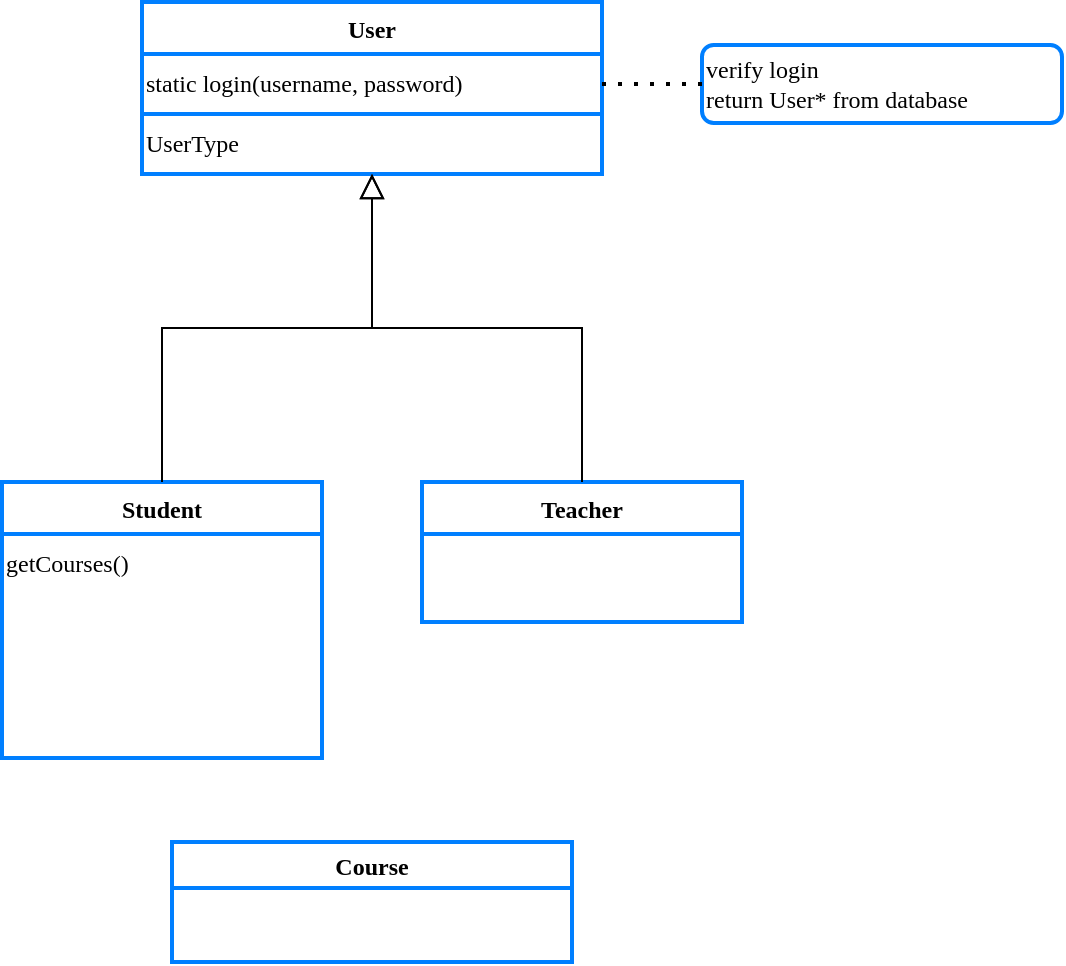 <mxfile version="17.4.4" type="github">
  <diagram id="C5RBs43oDa-KdzZeNtuy" name="Page-1">
    <mxGraphModel dx="910" dy="545" grid="1" gridSize="10" guides="1" tooltips="1" connect="1" arrows="1" fold="1" page="1" pageScale="1" pageWidth="827" pageHeight="1169" math="0" shadow="0">
      <root>
        <mxCell id="WIyWlLk6GJQsqaUBKTNV-0" />
        <mxCell id="WIyWlLk6GJQsqaUBKTNV-1" parent="WIyWlLk6GJQsqaUBKTNV-0" />
        <mxCell id="zkfFHV4jXpPFQw0GAbJ--0" value="User" style="swimlane;fontStyle=1;align=center;verticalAlign=top;childLayout=stackLayout;horizontal=1;startSize=26;horizontalStack=0;resizeParent=1;resizeLast=0;collapsible=1;marginBottom=0;rounded=0;shadow=0;strokeWidth=2;fontFamily=Verdana;strokeColor=#007FFF;" parent="WIyWlLk6GJQsqaUBKTNV-1" vertex="1">
          <mxGeometry x="330" y="80" width="230" height="86" as="geometry">
            <mxRectangle x="329" y="80" width="160" height="26" as="alternateBounds" />
          </mxGeometry>
        </mxCell>
        <mxCell id="fa39IcJ7vU2ntUCHs4pk-3" value="static login(username, password)" style="text;html=1;strokeColor=none;fillColor=none;align=left;verticalAlign=middle;whiteSpace=wrap;rounded=0;fontFamily=Verdana;" vertex="1" parent="zkfFHV4jXpPFQw0GAbJ--0">
          <mxGeometry y="26" width="230" height="30" as="geometry" />
        </mxCell>
        <mxCell id="fa39IcJ7vU2ntUCHs4pk-4" value="UserType" style="text;html=1;strokeColor=none;fillColor=none;align=left;verticalAlign=middle;whiteSpace=wrap;rounded=0;fontFamily=Verdana;" vertex="1" parent="zkfFHV4jXpPFQw0GAbJ--0">
          <mxGeometry y="56" width="230" height="30" as="geometry" />
        </mxCell>
        <mxCell id="fa39IcJ7vU2ntUCHs4pk-10" value="" style="endArrow=none;html=1;rounded=0;fontFamily=Verdana;strokeColor=#007FFF;strokeWidth=2;exitX=0;exitY=0;exitDx=0;exitDy=0;entryX=1;entryY=0;entryDx=0;entryDy=0;" edge="1" parent="zkfFHV4jXpPFQw0GAbJ--0" source="fa39IcJ7vU2ntUCHs4pk-4" target="fa39IcJ7vU2ntUCHs4pk-4">
          <mxGeometry width="50" height="50" relative="1" as="geometry">
            <mxPoint x="90" y="100" as="sourcePoint" />
            <mxPoint x="140" y="50" as="targetPoint" />
          </mxGeometry>
        </mxCell>
        <mxCell id="zkfFHV4jXpPFQw0GAbJ--6" value="Student" style="swimlane;fontStyle=1;align=center;verticalAlign=top;childLayout=stackLayout;horizontal=1;startSize=26;horizontalStack=0;resizeParent=1;resizeLast=0;collapsible=1;marginBottom=0;rounded=0;shadow=0;strokeWidth=2;strokeColor=#007FFF;fontFamily=Verdana;" parent="WIyWlLk6GJQsqaUBKTNV-1" vertex="1">
          <mxGeometry x="260" y="320" width="160" height="138" as="geometry">
            <mxRectangle x="130" y="380" width="160" height="26" as="alternateBounds" />
          </mxGeometry>
        </mxCell>
        <mxCell id="fa39IcJ7vU2ntUCHs4pk-13" value="getCourses()" style="text;html=1;strokeColor=none;fillColor=none;align=left;verticalAlign=middle;whiteSpace=wrap;rounded=0;fontFamily=Verdana;" vertex="1" parent="zkfFHV4jXpPFQw0GAbJ--6">
          <mxGeometry y="26" width="160" height="30" as="geometry" />
        </mxCell>
        <mxCell id="zkfFHV4jXpPFQw0GAbJ--12" value="" style="endArrow=block;endSize=10;endFill=0;shadow=0;strokeWidth=1;rounded=0;edgeStyle=elbowEdgeStyle;elbow=vertical;" parent="WIyWlLk6GJQsqaUBKTNV-1" source="zkfFHV4jXpPFQw0GAbJ--6" target="zkfFHV4jXpPFQw0GAbJ--0" edge="1">
          <mxGeometry width="160" relative="1" as="geometry">
            <mxPoint x="309" y="163" as="sourcePoint" />
            <mxPoint x="309" y="163" as="targetPoint" />
          </mxGeometry>
        </mxCell>
        <mxCell id="zkfFHV4jXpPFQw0GAbJ--13" value="Teacher" style="swimlane;fontStyle=1;align=center;verticalAlign=top;childLayout=stackLayout;horizontal=1;startSize=26;horizontalStack=0;resizeParent=1;resizeLast=0;collapsible=1;marginBottom=0;rounded=0;shadow=0;strokeWidth=2;strokeColor=#007FFF;fontFamily=Verdana;" parent="WIyWlLk6GJQsqaUBKTNV-1" vertex="1">
          <mxGeometry x="470" y="320" width="160" height="70" as="geometry">
            <mxRectangle x="340" y="380" width="170" height="26" as="alternateBounds" />
          </mxGeometry>
        </mxCell>
        <mxCell id="zkfFHV4jXpPFQw0GAbJ--16" value="" style="endArrow=block;endSize=10;endFill=0;shadow=0;strokeWidth=1;rounded=0;edgeStyle=elbowEdgeStyle;elbow=vertical;" parent="WIyWlLk6GJQsqaUBKTNV-1" source="zkfFHV4jXpPFQw0GAbJ--13" target="zkfFHV4jXpPFQw0GAbJ--0" edge="1">
          <mxGeometry width="160" relative="1" as="geometry">
            <mxPoint x="319" y="333" as="sourcePoint" />
            <mxPoint x="419" y="231" as="targetPoint" />
          </mxGeometry>
        </mxCell>
        <mxCell id="fa39IcJ7vU2ntUCHs4pk-5" value="verify login&lt;br&gt;return User* from database" style="rounded=1;whiteSpace=wrap;html=1;fontFamily=Verdana;strokeColor=#007FFF;strokeWidth=2;align=left;" vertex="1" parent="WIyWlLk6GJQsqaUBKTNV-1">
          <mxGeometry x="610" y="101.5" width="180" height="39" as="geometry" />
        </mxCell>
        <mxCell id="fa39IcJ7vU2ntUCHs4pk-6" value="" style="endArrow=none;dashed=1;html=1;dashPattern=1 3;strokeWidth=2;rounded=0;fontFamily=Verdana;entryX=0;entryY=0.5;entryDx=0;entryDy=0;" edge="1" parent="WIyWlLk6GJQsqaUBKTNV-1" source="fa39IcJ7vU2ntUCHs4pk-3" target="fa39IcJ7vU2ntUCHs4pk-5">
          <mxGeometry width="50" height="50" relative="1" as="geometry">
            <mxPoint x="390" y="310" as="sourcePoint" />
            <mxPoint x="440" y="260" as="targetPoint" />
          </mxGeometry>
        </mxCell>
        <mxCell id="fa39IcJ7vU2ntUCHs4pk-16" value="Course" style="swimlane;fontFamily=Verdana;strokeColor=#007FFF;strokeWidth=2;" vertex="1" parent="WIyWlLk6GJQsqaUBKTNV-1">
          <mxGeometry x="345" y="500" width="200" height="60" as="geometry" />
        </mxCell>
      </root>
    </mxGraphModel>
  </diagram>
</mxfile>
